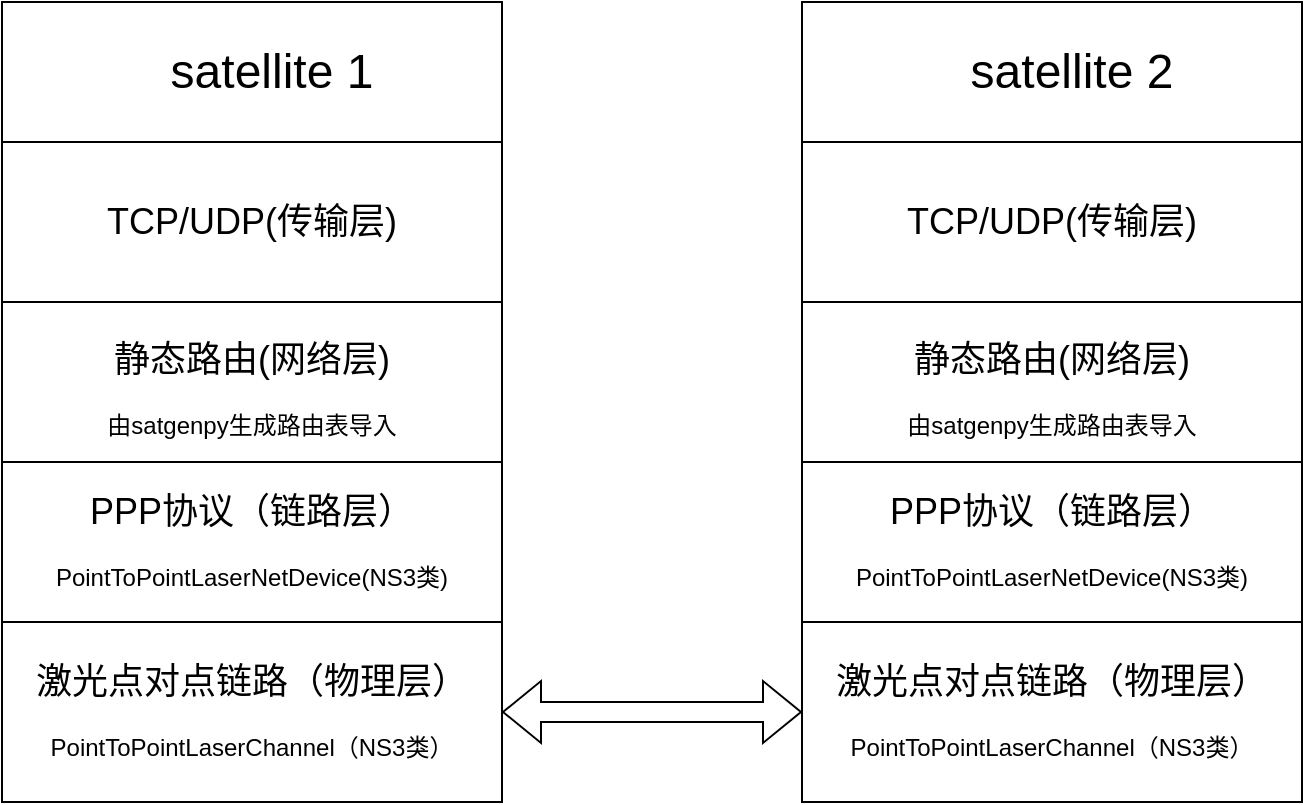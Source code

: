 <mxfile version="21.6.5" type="github">
  <diagram name="Page-1" id="wI1QPEhmVzY0W1mr8T08">
    <mxGraphModel dx="954" dy="648" grid="1" gridSize="10" guides="1" tooltips="1" connect="1" arrows="1" fold="1" page="1" pageScale="1" pageWidth="850" pageHeight="1100" math="0" shadow="0">
      <root>
        <mxCell id="0" />
        <mxCell id="1" parent="0" />
        <mxCell id="YMraq3UENB7jCvumBIFt-1" value="" style="rounded=0;whiteSpace=wrap;html=1;" vertex="1" parent="1">
          <mxGeometry x="160" y="20" width="250" height="400" as="geometry" />
        </mxCell>
        <mxCell id="YMraq3UENB7jCvumBIFt-3" value="&lt;font style=&quot;font-size: 24px;&quot;&gt;satellite 1&lt;/font&gt;" style="text;html=1;strokeColor=none;fillColor=none;align=center;verticalAlign=middle;whiteSpace=wrap;rounded=0;" vertex="1" parent="1">
          <mxGeometry x="230" y="30" width="130" height="50" as="geometry" />
        </mxCell>
        <mxCell id="YMraq3UENB7jCvumBIFt-8" value="&lt;font style=&quot;font-size: 18px;&quot;&gt;PPP协议（链路层）&lt;br&gt;&lt;/font&gt;&lt;br&gt;PointToPointLaserNetDevice(NS3类)" style="rounded=0;whiteSpace=wrap;html=1;" vertex="1" parent="1">
          <mxGeometry x="160" y="250" width="250" height="80" as="geometry" />
        </mxCell>
        <mxCell id="YMraq3UENB7jCvumBIFt-9" value="&lt;font style=&quot;&quot;&gt;&lt;span style=&quot;font-size: 18px;&quot;&gt;激光点对点链路（物理层）&lt;br&gt;&lt;/span&gt;&lt;br&gt;&lt;font style=&quot;font-size: 12px;&quot;&gt;PointToPointLaserChannel（NS3类）&lt;/font&gt;&lt;br&gt;&lt;/font&gt;" style="rounded=0;whiteSpace=wrap;html=1;" vertex="1" parent="1">
          <mxGeometry x="160" y="330" width="250" height="90" as="geometry" />
        </mxCell>
        <mxCell id="YMraq3UENB7jCvumBIFt-10" value="&lt;font style=&quot;&quot;&gt;&lt;span style=&quot;font-size: 18px;&quot;&gt;&lt;br&gt;静态路由(网络层)&lt;/span&gt;&lt;br&gt;&lt;font style=&quot;font-size: 12px;&quot;&gt;&lt;br&gt;由satgenpy生成路由表导入&lt;br&gt;&lt;/font&gt;&lt;br&gt;&lt;/font&gt;" style="rounded=0;whiteSpace=wrap;html=1;" vertex="1" parent="1">
          <mxGeometry x="160" y="170" width="250" height="80" as="geometry" />
        </mxCell>
        <mxCell id="YMraq3UENB7jCvumBIFt-11" value="&lt;font style=&quot;font-size: 18px;&quot;&gt;TCP/UDP(传输层)&lt;/font&gt;" style="rounded=0;whiteSpace=wrap;html=1;" vertex="1" parent="1">
          <mxGeometry x="160" y="90" width="250" height="80" as="geometry" />
        </mxCell>
        <mxCell id="YMraq3UENB7jCvumBIFt-13" value="" style="rounded=0;whiteSpace=wrap;html=1;" vertex="1" parent="1">
          <mxGeometry x="560" y="20" width="250" height="400" as="geometry" />
        </mxCell>
        <mxCell id="YMraq3UENB7jCvumBIFt-14" value="&lt;font style=&quot;font-size: 24px;&quot;&gt;satellite 2&lt;br&gt;&lt;/font&gt;" style="text;html=1;strokeColor=none;fillColor=none;align=center;verticalAlign=middle;whiteSpace=wrap;rounded=0;" vertex="1" parent="1">
          <mxGeometry x="630" y="30" width="130" height="50" as="geometry" />
        </mxCell>
        <mxCell id="YMraq3UENB7jCvumBIFt-15" value="&lt;font style=&quot;font-size: 18px;&quot;&gt;PPP协议（链路层）&lt;br&gt;&lt;/font&gt;&lt;br&gt;PointToPointLaserNetDevice(NS3类)" style="rounded=0;whiteSpace=wrap;html=1;" vertex="1" parent="1">
          <mxGeometry x="560" y="250" width="250" height="80" as="geometry" />
        </mxCell>
        <mxCell id="YMraq3UENB7jCvumBIFt-16" value="&lt;font style=&quot;&quot;&gt;&lt;span style=&quot;font-size: 18px;&quot;&gt;激光点对点链路（物理层）&lt;br&gt;&lt;/span&gt;&lt;br&gt;&lt;font style=&quot;font-size: 12px;&quot;&gt;PointToPointLaserChannel（NS3类）&lt;/font&gt;&lt;br&gt;&lt;/font&gt;" style="rounded=0;whiteSpace=wrap;html=1;" vertex="1" parent="1">
          <mxGeometry x="560" y="330" width="250" height="90" as="geometry" />
        </mxCell>
        <mxCell id="YMraq3UENB7jCvumBIFt-17" value="&lt;font style=&quot;&quot;&gt;&lt;span style=&quot;font-size: 18px;&quot;&gt;&lt;br&gt;静态路由(网络层)&lt;/span&gt;&lt;br&gt;&lt;font style=&quot;font-size: 12px;&quot;&gt;&lt;br&gt;由satgenpy生成路由表导入&lt;br&gt;&lt;/font&gt;&lt;br&gt;&lt;/font&gt;" style="rounded=0;whiteSpace=wrap;html=1;" vertex="1" parent="1">
          <mxGeometry x="560" y="170" width="250" height="80" as="geometry" />
        </mxCell>
        <mxCell id="YMraq3UENB7jCvumBIFt-18" value="&lt;font style=&quot;font-size: 18px;&quot;&gt;TCP/UDP(传输层)&lt;/font&gt;" style="rounded=0;whiteSpace=wrap;html=1;" vertex="1" parent="1">
          <mxGeometry x="560" y="90" width="250" height="80" as="geometry" />
        </mxCell>
        <mxCell id="YMraq3UENB7jCvumBIFt-19" value="" style="shape=flexArrow;endArrow=classic;startArrow=classic;html=1;rounded=0;entryX=0;entryY=0.5;entryDx=0;entryDy=0;exitX=1;exitY=0.5;exitDx=0;exitDy=0;" edge="1" parent="1" source="YMraq3UENB7jCvumBIFt-9" target="YMraq3UENB7jCvumBIFt-16">
          <mxGeometry width="100" height="100" relative="1" as="geometry">
            <mxPoint x="460" y="300" as="sourcePoint" />
            <mxPoint x="560" y="200" as="targetPoint" />
          </mxGeometry>
        </mxCell>
      </root>
    </mxGraphModel>
  </diagram>
</mxfile>
